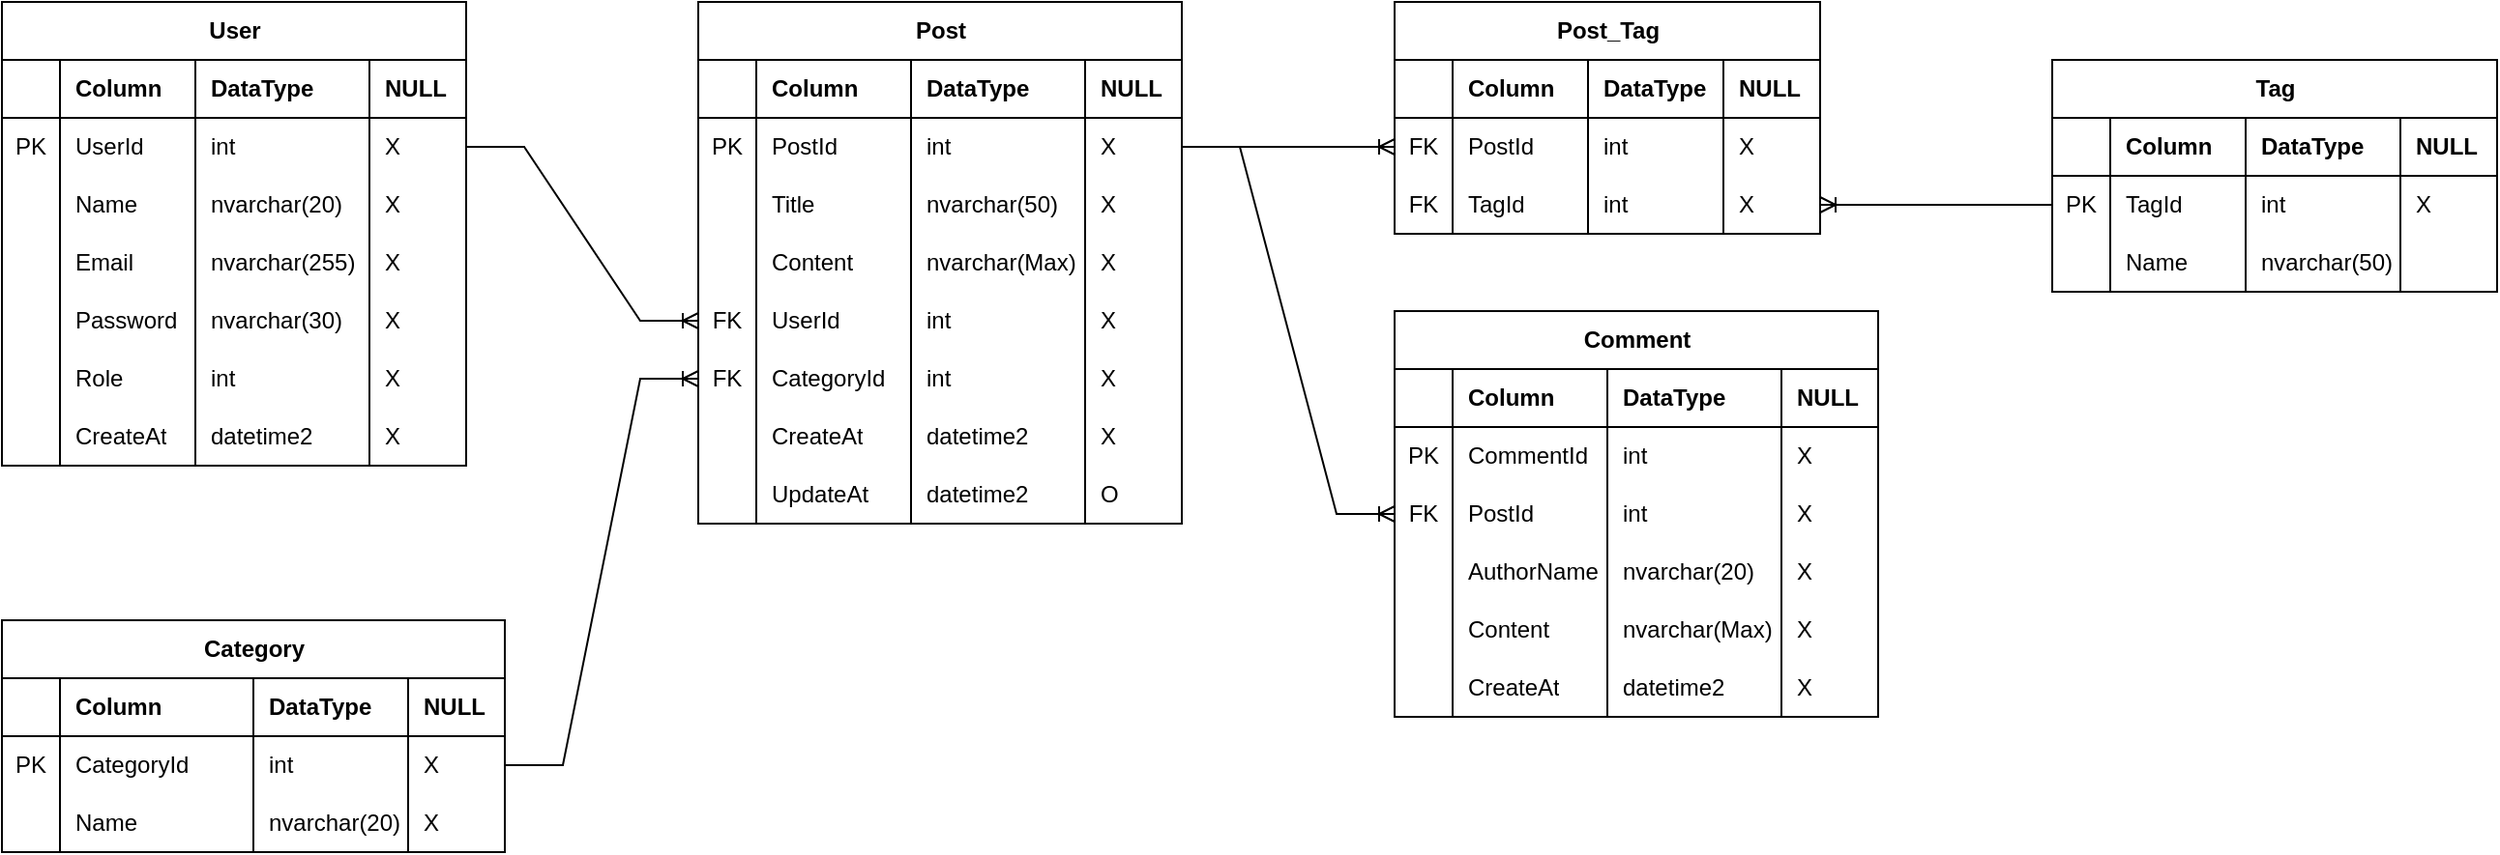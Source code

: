 <mxfile version="24.7.8">
  <diagram name="第1頁" id="MO2oj0yIAlmJU8bniwWF">
    <mxGraphModel dx="1162" dy="509" grid="1" gridSize="10" guides="1" tooltips="1" connect="1" arrows="1" fold="1" page="0" pageScale="1" pageWidth="827" pageHeight="1169" math="0" shadow="0">
      <root>
        <mxCell id="0" />
        <mxCell id="1" parent="0" />
        <mxCell id="uGjVg9lm84mqJtO-NZm3-99" value="User" style="shape=table;startSize=30;container=1;collapsible=1;childLayout=tableLayout;fixedRows=1;rowLines=0;fontStyle=1;align=center;resizeLast=1;html=1;swimlaneFillColor=default;" vertex="1" parent="1">
          <mxGeometry x="600" y="480" width="240" height="240" as="geometry" />
        </mxCell>
        <mxCell id="uGjVg9lm84mqJtO-NZm3-100" value="" style="shape=tableRow;horizontal=0;startSize=0;swimlaneHead=0;swimlaneBody=0;fillColor=none;collapsible=0;dropTarget=0;points=[[0,0.5],[1,0.5]];portConstraint=eastwest;top=0;left=0;right=0;bottom=1;swimlaneFillColor=default;" vertex="1" parent="uGjVg9lm84mqJtO-NZm3-99">
          <mxGeometry y="30" width="240" height="30" as="geometry" />
        </mxCell>
        <mxCell id="uGjVg9lm84mqJtO-NZm3-101" value="" style="shape=partialRectangle;connectable=0;fillColor=none;top=0;left=0;bottom=0;right=0;fontStyle=1;overflow=hidden;whiteSpace=wrap;html=1;swimlaneFillColor=default;align=center;" vertex="1" parent="uGjVg9lm84mqJtO-NZm3-100">
          <mxGeometry width="30" height="30" as="geometry">
            <mxRectangle width="30" height="30" as="alternateBounds" />
          </mxGeometry>
        </mxCell>
        <mxCell id="uGjVg9lm84mqJtO-NZm3-103" value="Column" style="shape=partialRectangle;connectable=0;fillColor=none;top=0;left=0;bottom=0;right=0;align=left;spacingLeft=6;fontStyle=1;overflow=hidden;whiteSpace=wrap;html=1;swimlaneFillColor=default;" vertex="1" parent="uGjVg9lm84mqJtO-NZm3-100">
          <mxGeometry x="30" width="70" height="30" as="geometry">
            <mxRectangle width="70" height="30" as="alternateBounds" />
          </mxGeometry>
        </mxCell>
        <mxCell id="uGjVg9lm84mqJtO-NZm3-104" value="DataType" style="shape=partialRectangle;connectable=0;fillColor=none;top=0;left=0;bottom=0;right=0;align=left;spacingLeft=6;fontStyle=1;overflow=hidden;whiteSpace=wrap;html=1;swimlaneFillColor=default;" vertex="1" parent="uGjVg9lm84mqJtO-NZm3-100">
          <mxGeometry x="100" width="90" height="30" as="geometry">
            <mxRectangle width="90" height="30" as="alternateBounds" />
          </mxGeometry>
        </mxCell>
        <mxCell id="uGjVg9lm84mqJtO-NZm3-105" value="NULL" style="shape=partialRectangle;connectable=0;fillColor=none;top=0;left=0;bottom=0;right=0;align=left;spacingLeft=6;fontStyle=1;overflow=hidden;whiteSpace=wrap;html=1;swimlaneFillColor=default;" vertex="1" parent="uGjVg9lm84mqJtO-NZm3-100">
          <mxGeometry x="190" width="50" height="30" as="geometry">
            <mxRectangle width="50" height="30" as="alternateBounds" />
          </mxGeometry>
        </mxCell>
        <mxCell id="uGjVg9lm84mqJtO-NZm3-106" value="" style="shape=tableRow;horizontal=0;startSize=0;swimlaneHead=0;swimlaneBody=0;fillColor=none;collapsible=0;dropTarget=0;points=[[0,0.5],[1,0.5]];portConstraint=eastwest;top=0;left=0;right=0;bottom=0;swimlaneFillColor=default;align=left;" vertex="1" parent="uGjVg9lm84mqJtO-NZm3-99">
          <mxGeometry y="60" width="240" height="30" as="geometry" />
        </mxCell>
        <mxCell id="uGjVg9lm84mqJtO-NZm3-107" value="PK" style="shape=partialRectangle;connectable=0;fillColor=none;top=0;left=0;bottom=0;right=0;editable=1;overflow=hidden;whiteSpace=wrap;html=1;swimlaneFillColor=default;align=center;" vertex="1" parent="uGjVg9lm84mqJtO-NZm3-106">
          <mxGeometry width="30" height="30" as="geometry">
            <mxRectangle width="30" height="30" as="alternateBounds" />
          </mxGeometry>
        </mxCell>
        <mxCell id="uGjVg9lm84mqJtO-NZm3-109" value="UserId" style="shape=partialRectangle;connectable=0;fillColor=none;top=0;left=0;bottom=0;right=0;align=left;spacingLeft=6;overflow=hidden;whiteSpace=wrap;html=1;swimlaneFillColor=default;" vertex="1" parent="uGjVg9lm84mqJtO-NZm3-106">
          <mxGeometry x="30" width="70" height="30" as="geometry">
            <mxRectangle width="70" height="30" as="alternateBounds" />
          </mxGeometry>
        </mxCell>
        <mxCell id="uGjVg9lm84mqJtO-NZm3-110" value="int" style="shape=partialRectangle;connectable=0;fillColor=none;top=0;left=0;bottom=0;right=0;align=left;spacingLeft=6;overflow=hidden;whiteSpace=wrap;html=1;swimlaneFillColor=default;" vertex="1" parent="uGjVg9lm84mqJtO-NZm3-106">
          <mxGeometry x="100" width="90" height="30" as="geometry">
            <mxRectangle width="90" height="30" as="alternateBounds" />
          </mxGeometry>
        </mxCell>
        <mxCell id="uGjVg9lm84mqJtO-NZm3-111" value="X" style="shape=partialRectangle;connectable=0;fillColor=none;top=0;left=0;bottom=0;right=0;align=left;spacingLeft=6;overflow=hidden;whiteSpace=wrap;html=1;swimlaneFillColor=default;" vertex="1" parent="uGjVg9lm84mqJtO-NZm3-106">
          <mxGeometry x="190" width="50" height="30" as="geometry">
            <mxRectangle width="50" height="30" as="alternateBounds" />
          </mxGeometry>
        </mxCell>
        <mxCell id="uGjVg9lm84mqJtO-NZm3-112" value="" style="shape=tableRow;horizontal=0;startSize=0;swimlaneHead=0;swimlaneBody=0;fillColor=none;collapsible=0;dropTarget=0;points=[[0,0.5],[1,0.5]];portConstraint=eastwest;top=0;left=0;right=0;bottom=0;swimlaneFillColor=default;align=left;" vertex="1" parent="uGjVg9lm84mqJtO-NZm3-99">
          <mxGeometry y="90" width="240" height="30" as="geometry" />
        </mxCell>
        <mxCell id="uGjVg9lm84mqJtO-NZm3-113" value="" style="shape=partialRectangle;connectable=0;fillColor=none;top=0;left=0;bottom=0;right=0;editable=1;overflow=hidden;whiteSpace=wrap;html=1;swimlaneFillColor=default;align=center;" vertex="1" parent="uGjVg9lm84mqJtO-NZm3-112">
          <mxGeometry width="30" height="30" as="geometry">
            <mxRectangle width="30" height="30" as="alternateBounds" />
          </mxGeometry>
        </mxCell>
        <mxCell id="uGjVg9lm84mqJtO-NZm3-115" value="Name" style="shape=partialRectangle;connectable=0;fillColor=none;top=0;left=0;bottom=0;right=0;align=left;spacingLeft=6;overflow=hidden;whiteSpace=wrap;html=1;swimlaneFillColor=default;" vertex="1" parent="uGjVg9lm84mqJtO-NZm3-112">
          <mxGeometry x="30" width="70" height="30" as="geometry">
            <mxRectangle width="70" height="30" as="alternateBounds" />
          </mxGeometry>
        </mxCell>
        <mxCell id="uGjVg9lm84mqJtO-NZm3-116" value="nvarchar(20)" style="shape=partialRectangle;connectable=0;fillColor=none;top=0;left=0;bottom=0;right=0;align=left;spacingLeft=6;overflow=hidden;whiteSpace=wrap;html=1;swimlaneFillColor=default;" vertex="1" parent="uGjVg9lm84mqJtO-NZm3-112">
          <mxGeometry x="100" width="90" height="30" as="geometry">
            <mxRectangle width="90" height="30" as="alternateBounds" />
          </mxGeometry>
        </mxCell>
        <mxCell id="uGjVg9lm84mqJtO-NZm3-117" value="X" style="shape=partialRectangle;connectable=0;fillColor=none;top=0;left=0;bottom=0;right=0;align=left;spacingLeft=6;overflow=hidden;whiteSpace=wrap;html=1;swimlaneFillColor=default;" vertex="1" parent="uGjVg9lm84mqJtO-NZm3-112">
          <mxGeometry x="190" width="50" height="30" as="geometry">
            <mxRectangle width="50" height="30" as="alternateBounds" />
          </mxGeometry>
        </mxCell>
        <mxCell id="uGjVg9lm84mqJtO-NZm3-118" value="" style="shape=tableRow;horizontal=0;startSize=0;swimlaneHead=0;swimlaneBody=0;fillColor=none;collapsible=0;dropTarget=0;points=[[0,0.5],[1,0.5]];portConstraint=eastwest;top=0;left=0;right=0;bottom=0;swimlaneFillColor=default;align=left;" vertex="1" parent="uGjVg9lm84mqJtO-NZm3-99">
          <mxGeometry y="120" width="240" height="30" as="geometry" />
        </mxCell>
        <mxCell id="uGjVg9lm84mqJtO-NZm3-119" value="" style="shape=partialRectangle;connectable=0;fillColor=none;top=0;left=0;bottom=0;right=0;editable=1;overflow=hidden;whiteSpace=wrap;html=1;swimlaneFillColor=default;align=center;" vertex="1" parent="uGjVg9lm84mqJtO-NZm3-118">
          <mxGeometry width="30" height="30" as="geometry">
            <mxRectangle width="30" height="30" as="alternateBounds" />
          </mxGeometry>
        </mxCell>
        <mxCell id="uGjVg9lm84mqJtO-NZm3-121" value="Email" style="shape=partialRectangle;connectable=0;fillColor=none;top=0;left=0;bottom=0;right=0;align=left;spacingLeft=6;overflow=hidden;whiteSpace=wrap;html=1;swimlaneFillColor=default;" vertex="1" parent="uGjVg9lm84mqJtO-NZm3-118">
          <mxGeometry x="30" width="70" height="30" as="geometry">
            <mxRectangle width="70" height="30" as="alternateBounds" />
          </mxGeometry>
        </mxCell>
        <mxCell id="uGjVg9lm84mqJtO-NZm3-122" value="nvarchar(255)" style="shape=partialRectangle;connectable=0;fillColor=none;top=0;left=0;bottom=0;right=0;align=left;spacingLeft=6;overflow=hidden;whiteSpace=wrap;html=1;swimlaneFillColor=default;" vertex="1" parent="uGjVg9lm84mqJtO-NZm3-118">
          <mxGeometry x="100" width="90" height="30" as="geometry">
            <mxRectangle width="90" height="30" as="alternateBounds" />
          </mxGeometry>
        </mxCell>
        <mxCell id="uGjVg9lm84mqJtO-NZm3-123" value="X" style="shape=partialRectangle;connectable=0;fillColor=none;top=0;left=0;bottom=0;right=0;align=left;spacingLeft=6;overflow=hidden;whiteSpace=wrap;html=1;swimlaneFillColor=default;" vertex="1" parent="uGjVg9lm84mqJtO-NZm3-118">
          <mxGeometry x="190" width="50" height="30" as="geometry">
            <mxRectangle width="50" height="30" as="alternateBounds" />
          </mxGeometry>
        </mxCell>
        <mxCell id="uGjVg9lm84mqJtO-NZm3-134" style="shape=tableRow;horizontal=0;startSize=0;swimlaneHead=0;swimlaneBody=0;fillColor=none;collapsible=0;dropTarget=0;points=[[0,0.5],[1,0.5]];portConstraint=eastwest;top=0;left=0;right=0;bottom=0;swimlaneFillColor=default;align=left;" vertex="1" parent="uGjVg9lm84mqJtO-NZm3-99">
          <mxGeometry y="150" width="240" height="30" as="geometry" />
        </mxCell>
        <mxCell id="uGjVg9lm84mqJtO-NZm3-135" style="shape=partialRectangle;connectable=0;fillColor=none;top=0;left=0;bottom=0;right=0;editable=1;overflow=hidden;whiteSpace=wrap;html=1;swimlaneFillColor=default;align=center;" vertex="1" parent="uGjVg9lm84mqJtO-NZm3-134">
          <mxGeometry width="30" height="30" as="geometry">
            <mxRectangle width="30" height="30" as="alternateBounds" />
          </mxGeometry>
        </mxCell>
        <mxCell id="uGjVg9lm84mqJtO-NZm3-136" value="Password" style="shape=partialRectangle;connectable=0;fillColor=none;top=0;left=0;bottom=0;right=0;align=left;spacingLeft=6;overflow=hidden;whiteSpace=wrap;html=1;swimlaneFillColor=default;" vertex="1" parent="uGjVg9lm84mqJtO-NZm3-134">
          <mxGeometry x="30" width="70" height="30" as="geometry">
            <mxRectangle width="70" height="30" as="alternateBounds" />
          </mxGeometry>
        </mxCell>
        <mxCell id="uGjVg9lm84mqJtO-NZm3-137" value="nvarchar(30)" style="shape=partialRectangle;connectable=0;fillColor=none;top=0;left=0;bottom=0;right=0;align=left;spacingLeft=6;overflow=hidden;whiteSpace=wrap;html=1;swimlaneFillColor=default;" vertex="1" parent="uGjVg9lm84mqJtO-NZm3-134">
          <mxGeometry x="100" width="90" height="30" as="geometry">
            <mxRectangle width="90" height="30" as="alternateBounds" />
          </mxGeometry>
        </mxCell>
        <mxCell id="uGjVg9lm84mqJtO-NZm3-138" value="X" style="shape=partialRectangle;connectable=0;fillColor=none;top=0;left=0;bottom=0;right=0;align=left;spacingLeft=6;overflow=hidden;whiteSpace=wrap;html=1;swimlaneFillColor=default;" vertex="1" parent="uGjVg9lm84mqJtO-NZm3-134">
          <mxGeometry x="190" width="50" height="30" as="geometry">
            <mxRectangle width="50" height="30" as="alternateBounds" />
          </mxGeometry>
        </mxCell>
        <mxCell id="uGjVg9lm84mqJtO-NZm3-129" style="shape=tableRow;horizontal=0;startSize=0;swimlaneHead=0;swimlaneBody=0;fillColor=none;collapsible=0;dropTarget=0;points=[[0,0.5],[1,0.5]];portConstraint=eastwest;top=0;left=0;right=0;bottom=0;swimlaneFillColor=default;align=left;" vertex="1" parent="uGjVg9lm84mqJtO-NZm3-99">
          <mxGeometry y="180" width="240" height="30" as="geometry" />
        </mxCell>
        <mxCell id="uGjVg9lm84mqJtO-NZm3-130" style="shape=partialRectangle;connectable=0;fillColor=none;top=0;left=0;bottom=0;right=0;editable=1;overflow=hidden;whiteSpace=wrap;html=1;swimlaneFillColor=default;align=center;" vertex="1" parent="uGjVg9lm84mqJtO-NZm3-129">
          <mxGeometry width="30" height="30" as="geometry">
            <mxRectangle width="30" height="30" as="alternateBounds" />
          </mxGeometry>
        </mxCell>
        <mxCell id="uGjVg9lm84mqJtO-NZm3-131" value="Role" style="shape=partialRectangle;connectable=0;fillColor=none;top=0;left=0;bottom=0;right=0;align=left;spacingLeft=6;overflow=hidden;whiteSpace=wrap;html=1;swimlaneFillColor=default;" vertex="1" parent="uGjVg9lm84mqJtO-NZm3-129">
          <mxGeometry x="30" width="70" height="30" as="geometry">
            <mxRectangle width="70" height="30" as="alternateBounds" />
          </mxGeometry>
        </mxCell>
        <mxCell id="uGjVg9lm84mqJtO-NZm3-132" value="int" style="shape=partialRectangle;connectable=0;fillColor=none;top=0;left=0;bottom=0;right=0;align=left;spacingLeft=6;overflow=hidden;whiteSpace=wrap;html=1;swimlaneFillColor=default;" vertex="1" parent="uGjVg9lm84mqJtO-NZm3-129">
          <mxGeometry x="100" width="90" height="30" as="geometry">
            <mxRectangle width="90" height="30" as="alternateBounds" />
          </mxGeometry>
        </mxCell>
        <mxCell id="uGjVg9lm84mqJtO-NZm3-133" value="X" style="shape=partialRectangle;connectable=0;fillColor=none;top=0;left=0;bottom=0;right=0;align=left;spacingLeft=6;overflow=hidden;whiteSpace=wrap;html=1;swimlaneFillColor=default;" vertex="1" parent="uGjVg9lm84mqJtO-NZm3-129">
          <mxGeometry x="190" width="50" height="30" as="geometry">
            <mxRectangle width="50" height="30" as="alternateBounds" />
          </mxGeometry>
        </mxCell>
        <mxCell id="uGjVg9lm84mqJtO-NZm3-124" style="shape=tableRow;horizontal=0;startSize=0;swimlaneHead=0;swimlaneBody=0;fillColor=none;collapsible=0;dropTarget=0;points=[[0,0.5],[1,0.5]];portConstraint=eastwest;top=0;left=0;right=0;bottom=0;swimlaneFillColor=default;align=left;" vertex="1" parent="uGjVg9lm84mqJtO-NZm3-99">
          <mxGeometry y="210" width="240" height="30" as="geometry" />
        </mxCell>
        <mxCell id="uGjVg9lm84mqJtO-NZm3-125" style="shape=partialRectangle;connectable=0;fillColor=none;top=0;left=0;bottom=0;right=0;editable=1;overflow=hidden;whiteSpace=wrap;html=1;swimlaneFillColor=default;align=center;" vertex="1" parent="uGjVg9lm84mqJtO-NZm3-124">
          <mxGeometry width="30" height="30" as="geometry">
            <mxRectangle width="30" height="30" as="alternateBounds" />
          </mxGeometry>
        </mxCell>
        <mxCell id="uGjVg9lm84mqJtO-NZm3-126" value="CreateAt" style="shape=partialRectangle;connectable=0;fillColor=none;top=0;left=0;bottom=0;right=0;align=left;spacingLeft=6;overflow=hidden;whiteSpace=wrap;html=1;swimlaneFillColor=default;" vertex="1" parent="uGjVg9lm84mqJtO-NZm3-124">
          <mxGeometry x="30" width="70" height="30" as="geometry">
            <mxRectangle width="70" height="30" as="alternateBounds" />
          </mxGeometry>
        </mxCell>
        <mxCell id="uGjVg9lm84mqJtO-NZm3-127" value="datetime2" style="shape=partialRectangle;connectable=0;fillColor=none;top=0;left=0;bottom=0;right=0;align=left;spacingLeft=6;overflow=hidden;whiteSpace=wrap;html=1;swimlaneFillColor=default;" vertex="1" parent="uGjVg9lm84mqJtO-NZm3-124">
          <mxGeometry x="100" width="90" height="30" as="geometry">
            <mxRectangle width="90" height="30" as="alternateBounds" />
          </mxGeometry>
        </mxCell>
        <mxCell id="uGjVg9lm84mqJtO-NZm3-128" value="X" style="shape=partialRectangle;connectable=0;fillColor=none;top=0;left=0;bottom=0;right=0;align=left;spacingLeft=6;overflow=hidden;whiteSpace=wrap;html=1;swimlaneFillColor=default;" vertex="1" parent="uGjVg9lm84mqJtO-NZm3-124">
          <mxGeometry x="190" width="50" height="30" as="geometry">
            <mxRectangle width="50" height="30" as="alternateBounds" />
          </mxGeometry>
        </mxCell>
        <mxCell id="uGjVg9lm84mqJtO-NZm3-139" value="Post" style="shape=table;startSize=30;container=1;collapsible=1;childLayout=tableLayout;fixedRows=1;rowLines=0;fontStyle=1;align=center;resizeLast=1;html=1;swimlaneFillColor=default;" vertex="1" parent="1">
          <mxGeometry x="960" y="480" width="250" height="270" as="geometry" />
        </mxCell>
        <mxCell id="uGjVg9lm84mqJtO-NZm3-140" value="" style="shape=tableRow;horizontal=0;startSize=0;swimlaneHead=0;swimlaneBody=0;fillColor=none;collapsible=0;dropTarget=0;points=[[0,0.5],[1,0.5]];portConstraint=eastwest;top=0;left=0;right=0;bottom=1;swimlaneFillColor=default;" vertex="1" parent="uGjVg9lm84mqJtO-NZm3-139">
          <mxGeometry y="30" width="250" height="30" as="geometry" />
        </mxCell>
        <mxCell id="uGjVg9lm84mqJtO-NZm3-141" value="" style="shape=partialRectangle;connectable=0;fillColor=none;top=0;left=0;bottom=0;right=0;fontStyle=1;overflow=hidden;whiteSpace=wrap;html=1;swimlaneFillColor=default;align=center;" vertex="1" parent="uGjVg9lm84mqJtO-NZm3-140">
          <mxGeometry width="30" height="30" as="geometry">
            <mxRectangle width="30" height="30" as="alternateBounds" />
          </mxGeometry>
        </mxCell>
        <mxCell id="uGjVg9lm84mqJtO-NZm3-142" value="Column" style="shape=partialRectangle;connectable=0;fillColor=none;top=0;left=0;bottom=0;right=0;align=left;spacingLeft=6;fontStyle=1;overflow=hidden;whiteSpace=wrap;html=1;swimlaneFillColor=default;" vertex="1" parent="uGjVg9lm84mqJtO-NZm3-140">
          <mxGeometry x="30" width="80" height="30" as="geometry">
            <mxRectangle width="80" height="30" as="alternateBounds" />
          </mxGeometry>
        </mxCell>
        <mxCell id="uGjVg9lm84mqJtO-NZm3-143" value="DataType" style="shape=partialRectangle;connectable=0;fillColor=none;top=0;left=0;bottom=0;right=0;align=left;spacingLeft=6;fontStyle=1;overflow=hidden;whiteSpace=wrap;html=1;swimlaneFillColor=default;" vertex="1" parent="uGjVg9lm84mqJtO-NZm3-140">
          <mxGeometry x="110" width="90" height="30" as="geometry">
            <mxRectangle width="90" height="30" as="alternateBounds" />
          </mxGeometry>
        </mxCell>
        <mxCell id="uGjVg9lm84mqJtO-NZm3-144" value="NULL" style="shape=partialRectangle;connectable=0;fillColor=none;top=0;left=0;bottom=0;right=0;align=left;spacingLeft=6;fontStyle=1;overflow=hidden;whiteSpace=wrap;html=1;swimlaneFillColor=default;" vertex="1" parent="uGjVg9lm84mqJtO-NZm3-140">
          <mxGeometry x="200" width="50" height="30" as="geometry">
            <mxRectangle width="50" height="30" as="alternateBounds" />
          </mxGeometry>
        </mxCell>
        <mxCell id="uGjVg9lm84mqJtO-NZm3-145" value="" style="shape=tableRow;horizontal=0;startSize=0;swimlaneHead=0;swimlaneBody=0;fillColor=none;collapsible=0;dropTarget=0;points=[[0,0.5],[1,0.5]];portConstraint=eastwest;top=0;left=0;right=0;bottom=0;swimlaneFillColor=default;align=left;" vertex="1" parent="uGjVg9lm84mqJtO-NZm3-139">
          <mxGeometry y="60" width="250" height="30" as="geometry" />
        </mxCell>
        <mxCell id="uGjVg9lm84mqJtO-NZm3-146" value="PK" style="shape=partialRectangle;connectable=0;fillColor=none;top=0;left=0;bottom=0;right=0;editable=1;overflow=hidden;whiteSpace=wrap;html=1;swimlaneFillColor=default;align=center;" vertex="1" parent="uGjVg9lm84mqJtO-NZm3-145">
          <mxGeometry width="30" height="30" as="geometry">
            <mxRectangle width="30" height="30" as="alternateBounds" />
          </mxGeometry>
        </mxCell>
        <mxCell id="uGjVg9lm84mqJtO-NZm3-147" value="PostId" style="shape=partialRectangle;connectable=0;fillColor=none;top=0;left=0;bottom=0;right=0;align=left;spacingLeft=6;overflow=hidden;whiteSpace=wrap;html=1;swimlaneFillColor=default;" vertex="1" parent="uGjVg9lm84mqJtO-NZm3-145">
          <mxGeometry x="30" width="80" height="30" as="geometry">
            <mxRectangle width="80" height="30" as="alternateBounds" />
          </mxGeometry>
        </mxCell>
        <mxCell id="uGjVg9lm84mqJtO-NZm3-148" value="int" style="shape=partialRectangle;connectable=0;fillColor=none;top=0;left=0;bottom=0;right=0;align=left;spacingLeft=6;overflow=hidden;whiteSpace=wrap;html=1;swimlaneFillColor=default;" vertex="1" parent="uGjVg9lm84mqJtO-NZm3-145">
          <mxGeometry x="110" width="90" height="30" as="geometry">
            <mxRectangle width="90" height="30" as="alternateBounds" />
          </mxGeometry>
        </mxCell>
        <mxCell id="uGjVg9lm84mqJtO-NZm3-149" value="X" style="shape=partialRectangle;connectable=0;fillColor=none;top=0;left=0;bottom=0;right=0;align=left;spacingLeft=6;overflow=hidden;whiteSpace=wrap;html=1;swimlaneFillColor=default;" vertex="1" parent="uGjVg9lm84mqJtO-NZm3-145">
          <mxGeometry x="200" width="50" height="30" as="geometry">
            <mxRectangle width="50" height="30" as="alternateBounds" />
          </mxGeometry>
        </mxCell>
        <mxCell id="uGjVg9lm84mqJtO-NZm3-150" value="" style="shape=tableRow;horizontal=0;startSize=0;swimlaneHead=0;swimlaneBody=0;fillColor=none;collapsible=0;dropTarget=0;points=[[0,0.5],[1,0.5]];portConstraint=eastwest;top=0;left=0;right=0;bottom=0;swimlaneFillColor=default;align=left;" vertex="1" parent="uGjVg9lm84mqJtO-NZm3-139">
          <mxGeometry y="90" width="250" height="30" as="geometry" />
        </mxCell>
        <mxCell id="uGjVg9lm84mqJtO-NZm3-151" value="" style="shape=partialRectangle;connectable=0;fillColor=none;top=0;left=0;bottom=0;right=0;editable=1;overflow=hidden;whiteSpace=wrap;html=1;swimlaneFillColor=default;align=center;" vertex="1" parent="uGjVg9lm84mqJtO-NZm3-150">
          <mxGeometry width="30" height="30" as="geometry">
            <mxRectangle width="30" height="30" as="alternateBounds" />
          </mxGeometry>
        </mxCell>
        <mxCell id="uGjVg9lm84mqJtO-NZm3-152" value="Title" style="shape=partialRectangle;connectable=0;fillColor=none;top=0;left=0;bottom=0;right=0;align=left;spacingLeft=6;overflow=hidden;whiteSpace=wrap;html=1;swimlaneFillColor=default;" vertex="1" parent="uGjVg9lm84mqJtO-NZm3-150">
          <mxGeometry x="30" width="80" height="30" as="geometry">
            <mxRectangle width="80" height="30" as="alternateBounds" />
          </mxGeometry>
        </mxCell>
        <mxCell id="uGjVg9lm84mqJtO-NZm3-153" value="nvarchar(50)" style="shape=partialRectangle;connectable=0;fillColor=none;top=0;left=0;bottom=0;right=0;align=left;spacingLeft=6;overflow=hidden;whiteSpace=wrap;html=1;swimlaneFillColor=default;" vertex="1" parent="uGjVg9lm84mqJtO-NZm3-150">
          <mxGeometry x="110" width="90" height="30" as="geometry">
            <mxRectangle width="90" height="30" as="alternateBounds" />
          </mxGeometry>
        </mxCell>
        <mxCell id="uGjVg9lm84mqJtO-NZm3-154" value="X" style="shape=partialRectangle;connectable=0;fillColor=none;top=0;left=0;bottom=0;right=0;align=left;spacingLeft=6;overflow=hidden;whiteSpace=wrap;html=1;swimlaneFillColor=default;" vertex="1" parent="uGjVg9lm84mqJtO-NZm3-150">
          <mxGeometry x="200" width="50" height="30" as="geometry">
            <mxRectangle width="50" height="30" as="alternateBounds" />
          </mxGeometry>
        </mxCell>
        <mxCell id="uGjVg9lm84mqJtO-NZm3-155" value="" style="shape=tableRow;horizontal=0;startSize=0;swimlaneHead=0;swimlaneBody=0;fillColor=none;collapsible=0;dropTarget=0;points=[[0,0.5],[1,0.5]];portConstraint=eastwest;top=0;left=0;right=0;bottom=0;swimlaneFillColor=default;align=left;" vertex="1" parent="uGjVg9lm84mqJtO-NZm3-139">
          <mxGeometry y="120" width="250" height="30" as="geometry" />
        </mxCell>
        <mxCell id="uGjVg9lm84mqJtO-NZm3-156" value="" style="shape=partialRectangle;connectable=0;fillColor=none;top=0;left=0;bottom=0;right=0;editable=1;overflow=hidden;whiteSpace=wrap;html=1;swimlaneFillColor=default;align=center;" vertex="1" parent="uGjVg9lm84mqJtO-NZm3-155">
          <mxGeometry width="30" height="30" as="geometry">
            <mxRectangle width="30" height="30" as="alternateBounds" />
          </mxGeometry>
        </mxCell>
        <mxCell id="uGjVg9lm84mqJtO-NZm3-157" value="Content" style="shape=partialRectangle;connectable=0;fillColor=none;top=0;left=0;bottom=0;right=0;align=left;spacingLeft=6;overflow=hidden;whiteSpace=wrap;html=1;swimlaneFillColor=default;" vertex="1" parent="uGjVg9lm84mqJtO-NZm3-155">
          <mxGeometry x="30" width="80" height="30" as="geometry">
            <mxRectangle width="80" height="30" as="alternateBounds" />
          </mxGeometry>
        </mxCell>
        <mxCell id="uGjVg9lm84mqJtO-NZm3-158" value="nvarchar(Max)" style="shape=partialRectangle;connectable=0;fillColor=none;top=0;left=0;bottom=0;right=0;align=left;spacingLeft=6;overflow=hidden;whiteSpace=wrap;html=1;swimlaneFillColor=default;" vertex="1" parent="uGjVg9lm84mqJtO-NZm3-155">
          <mxGeometry x="110" width="90" height="30" as="geometry">
            <mxRectangle width="90" height="30" as="alternateBounds" />
          </mxGeometry>
        </mxCell>
        <mxCell id="uGjVg9lm84mqJtO-NZm3-159" value="X" style="shape=partialRectangle;connectable=0;fillColor=none;top=0;left=0;bottom=0;right=0;align=left;spacingLeft=6;overflow=hidden;whiteSpace=wrap;html=1;swimlaneFillColor=default;" vertex="1" parent="uGjVg9lm84mqJtO-NZm3-155">
          <mxGeometry x="200" width="50" height="30" as="geometry">
            <mxRectangle width="50" height="30" as="alternateBounds" />
          </mxGeometry>
        </mxCell>
        <mxCell id="uGjVg9lm84mqJtO-NZm3-175" style="shape=tableRow;horizontal=0;startSize=0;swimlaneHead=0;swimlaneBody=0;fillColor=none;collapsible=0;dropTarget=0;points=[[0,0.5],[1,0.5]];portConstraint=eastwest;top=0;left=0;right=0;bottom=0;swimlaneFillColor=default;align=left;" vertex="1" parent="uGjVg9lm84mqJtO-NZm3-139">
          <mxGeometry y="150" width="250" height="30" as="geometry" />
        </mxCell>
        <mxCell id="uGjVg9lm84mqJtO-NZm3-176" value="FK" style="shape=partialRectangle;connectable=0;fillColor=none;top=0;left=0;bottom=0;right=0;editable=1;overflow=hidden;whiteSpace=wrap;html=1;swimlaneFillColor=default;align=center;" vertex="1" parent="uGjVg9lm84mqJtO-NZm3-175">
          <mxGeometry width="30" height="30" as="geometry">
            <mxRectangle width="30" height="30" as="alternateBounds" />
          </mxGeometry>
        </mxCell>
        <mxCell id="uGjVg9lm84mqJtO-NZm3-177" value="UserId" style="shape=partialRectangle;connectable=0;fillColor=none;top=0;left=0;bottom=0;right=0;align=left;spacingLeft=6;overflow=hidden;whiteSpace=wrap;html=1;swimlaneFillColor=default;" vertex="1" parent="uGjVg9lm84mqJtO-NZm3-175">
          <mxGeometry x="30" width="80" height="30" as="geometry">
            <mxRectangle width="80" height="30" as="alternateBounds" />
          </mxGeometry>
        </mxCell>
        <mxCell id="uGjVg9lm84mqJtO-NZm3-178" value="int" style="shape=partialRectangle;connectable=0;fillColor=none;top=0;left=0;bottom=0;right=0;align=left;spacingLeft=6;overflow=hidden;whiteSpace=wrap;html=1;swimlaneFillColor=default;" vertex="1" parent="uGjVg9lm84mqJtO-NZm3-175">
          <mxGeometry x="110" width="90" height="30" as="geometry">
            <mxRectangle width="90" height="30" as="alternateBounds" />
          </mxGeometry>
        </mxCell>
        <mxCell id="uGjVg9lm84mqJtO-NZm3-179" value="X" style="shape=partialRectangle;connectable=0;fillColor=none;top=0;left=0;bottom=0;right=0;align=left;spacingLeft=6;overflow=hidden;whiteSpace=wrap;html=1;swimlaneFillColor=default;" vertex="1" parent="uGjVg9lm84mqJtO-NZm3-175">
          <mxGeometry x="200" width="50" height="30" as="geometry">
            <mxRectangle width="50" height="30" as="alternateBounds" />
          </mxGeometry>
        </mxCell>
        <mxCell id="uGjVg9lm84mqJtO-NZm3-170" style="shape=tableRow;horizontal=0;startSize=0;swimlaneHead=0;swimlaneBody=0;fillColor=none;collapsible=0;dropTarget=0;points=[[0,0.5],[1,0.5]];portConstraint=eastwest;top=0;left=0;right=0;bottom=0;swimlaneFillColor=default;align=left;" vertex="1" parent="uGjVg9lm84mqJtO-NZm3-139">
          <mxGeometry y="180" width="250" height="30" as="geometry" />
        </mxCell>
        <mxCell id="uGjVg9lm84mqJtO-NZm3-171" value="FK" style="shape=partialRectangle;connectable=0;fillColor=none;top=0;left=0;bottom=0;right=0;editable=1;overflow=hidden;whiteSpace=wrap;html=1;swimlaneFillColor=default;align=center;" vertex="1" parent="uGjVg9lm84mqJtO-NZm3-170">
          <mxGeometry width="30" height="30" as="geometry">
            <mxRectangle width="30" height="30" as="alternateBounds" />
          </mxGeometry>
        </mxCell>
        <mxCell id="uGjVg9lm84mqJtO-NZm3-172" value="CategoryId" style="shape=partialRectangle;connectable=0;fillColor=none;top=0;left=0;bottom=0;right=0;align=left;spacingLeft=6;overflow=hidden;whiteSpace=wrap;html=1;swimlaneFillColor=default;" vertex="1" parent="uGjVg9lm84mqJtO-NZm3-170">
          <mxGeometry x="30" width="80" height="30" as="geometry">
            <mxRectangle width="80" height="30" as="alternateBounds" />
          </mxGeometry>
        </mxCell>
        <mxCell id="uGjVg9lm84mqJtO-NZm3-173" value="int" style="shape=partialRectangle;connectable=0;fillColor=none;top=0;left=0;bottom=0;right=0;align=left;spacingLeft=6;overflow=hidden;whiteSpace=wrap;html=1;swimlaneFillColor=default;" vertex="1" parent="uGjVg9lm84mqJtO-NZm3-170">
          <mxGeometry x="110" width="90" height="30" as="geometry">
            <mxRectangle width="90" height="30" as="alternateBounds" />
          </mxGeometry>
        </mxCell>
        <mxCell id="uGjVg9lm84mqJtO-NZm3-174" value="X" style="shape=partialRectangle;connectable=0;fillColor=none;top=0;left=0;bottom=0;right=0;align=left;spacingLeft=6;overflow=hidden;whiteSpace=wrap;html=1;swimlaneFillColor=default;" vertex="1" parent="uGjVg9lm84mqJtO-NZm3-170">
          <mxGeometry x="200" width="50" height="30" as="geometry">
            <mxRectangle width="50" height="30" as="alternateBounds" />
          </mxGeometry>
        </mxCell>
        <mxCell id="uGjVg9lm84mqJtO-NZm3-165" style="shape=tableRow;horizontal=0;startSize=0;swimlaneHead=0;swimlaneBody=0;fillColor=none;collapsible=0;dropTarget=0;points=[[0,0.5],[1,0.5]];portConstraint=eastwest;top=0;left=0;right=0;bottom=0;swimlaneFillColor=default;align=left;" vertex="1" parent="uGjVg9lm84mqJtO-NZm3-139">
          <mxGeometry y="210" width="250" height="30" as="geometry" />
        </mxCell>
        <mxCell id="uGjVg9lm84mqJtO-NZm3-166" style="shape=partialRectangle;connectable=0;fillColor=none;top=0;left=0;bottom=0;right=0;editable=1;overflow=hidden;whiteSpace=wrap;html=1;swimlaneFillColor=default;align=center;" vertex="1" parent="uGjVg9lm84mqJtO-NZm3-165">
          <mxGeometry width="30" height="30" as="geometry">
            <mxRectangle width="30" height="30" as="alternateBounds" />
          </mxGeometry>
        </mxCell>
        <mxCell id="uGjVg9lm84mqJtO-NZm3-167" value="CreateAt" style="shape=partialRectangle;connectable=0;fillColor=none;top=0;left=0;bottom=0;right=0;align=left;spacingLeft=6;overflow=hidden;whiteSpace=wrap;html=1;swimlaneFillColor=default;" vertex="1" parent="uGjVg9lm84mqJtO-NZm3-165">
          <mxGeometry x="30" width="80" height="30" as="geometry">
            <mxRectangle width="80" height="30" as="alternateBounds" />
          </mxGeometry>
        </mxCell>
        <mxCell id="uGjVg9lm84mqJtO-NZm3-168" value="datetime2" style="shape=partialRectangle;connectable=0;fillColor=none;top=0;left=0;bottom=0;right=0;align=left;spacingLeft=6;overflow=hidden;whiteSpace=wrap;html=1;swimlaneFillColor=default;" vertex="1" parent="uGjVg9lm84mqJtO-NZm3-165">
          <mxGeometry x="110" width="90" height="30" as="geometry">
            <mxRectangle width="90" height="30" as="alternateBounds" />
          </mxGeometry>
        </mxCell>
        <mxCell id="uGjVg9lm84mqJtO-NZm3-169" value="X" style="shape=partialRectangle;connectable=0;fillColor=none;top=0;left=0;bottom=0;right=0;align=left;spacingLeft=6;overflow=hidden;whiteSpace=wrap;html=1;swimlaneFillColor=default;" vertex="1" parent="uGjVg9lm84mqJtO-NZm3-165">
          <mxGeometry x="200" width="50" height="30" as="geometry">
            <mxRectangle width="50" height="30" as="alternateBounds" />
          </mxGeometry>
        </mxCell>
        <mxCell id="uGjVg9lm84mqJtO-NZm3-160" style="shape=tableRow;horizontal=0;startSize=0;swimlaneHead=0;swimlaneBody=0;fillColor=none;collapsible=0;dropTarget=0;points=[[0,0.5],[1,0.5]];portConstraint=eastwest;top=0;left=0;right=0;bottom=0;swimlaneFillColor=default;align=left;" vertex="1" parent="uGjVg9lm84mqJtO-NZm3-139">
          <mxGeometry y="240" width="250" height="30" as="geometry" />
        </mxCell>
        <mxCell id="uGjVg9lm84mqJtO-NZm3-161" style="shape=partialRectangle;connectable=0;fillColor=none;top=0;left=0;bottom=0;right=0;editable=1;overflow=hidden;whiteSpace=wrap;html=1;swimlaneFillColor=default;align=center;" vertex="1" parent="uGjVg9lm84mqJtO-NZm3-160">
          <mxGeometry width="30" height="30" as="geometry">
            <mxRectangle width="30" height="30" as="alternateBounds" />
          </mxGeometry>
        </mxCell>
        <mxCell id="uGjVg9lm84mqJtO-NZm3-162" value="UpdateAt" style="shape=partialRectangle;connectable=0;fillColor=none;top=0;left=0;bottom=0;right=0;align=left;spacingLeft=6;overflow=hidden;whiteSpace=wrap;html=1;swimlaneFillColor=default;" vertex="1" parent="uGjVg9lm84mqJtO-NZm3-160">
          <mxGeometry x="30" width="80" height="30" as="geometry">
            <mxRectangle width="80" height="30" as="alternateBounds" />
          </mxGeometry>
        </mxCell>
        <mxCell id="uGjVg9lm84mqJtO-NZm3-163" value="datetime2" style="shape=partialRectangle;connectable=0;fillColor=none;top=0;left=0;bottom=0;right=0;align=left;spacingLeft=6;overflow=hidden;whiteSpace=wrap;html=1;swimlaneFillColor=default;" vertex="1" parent="uGjVg9lm84mqJtO-NZm3-160">
          <mxGeometry x="110" width="90" height="30" as="geometry">
            <mxRectangle width="90" height="30" as="alternateBounds" />
          </mxGeometry>
        </mxCell>
        <mxCell id="uGjVg9lm84mqJtO-NZm3-164" value="O" style="shape=partialRectangle;connectable=0;fillColor=none;top=0;left=0;bottom=0;right=0;align=left;spacingLeft=6;overflow=hidden;whiteSpace=wrap;html=1;swimlaneFillColor=default;" vertex="1" parent="uGjVg9lm84mqJtO-NZm3-160">
          <mxGeometry x="200" width="50" height="30" as="geometry">
            <mxRectangle width="50" height="30" as="alternateBounds" />
          </mxGeometry>
        </mxCell>
        <mxCell id="uGjVg9lm84mqJtO-NZm3-181" value="Category" style="shape=table;startSize=30;container=1;collapsible=1;childLayout=tableLayout;fixedRows=1;rowLines=0;fontStyle=1;align=center;resizeLast=1;html=1;swimlaneFillColor=default;" vertex="1" parent="1">
          <mxGeometry x="600" y="800" width="260" height="120" as="geometry" />
        </mxCell>
        <mxCell id="uGjVg9lm84mqJtO-NZm3-182" value="" style="shape=tableRow;horizontal=0;startSize=0;swimlaneHead=0;swimlaneBody=0;fillColor=none;collapsible=0;dropTarget=0;points=[[0,0.5],[1,0.5]];portConstraint=eastwest;top=0;left=0;right=0;bottom=1;swimlaneFillColor=default;" vertex="1" parent="uGjVg9lm84mqJtO-NZm3-181">
          <mxGeometry y="30" width="260" height="30" as="geometry" />
        </mxCell>
        <mxCell id="uGjVg9lm84mqJtO-NZm3-183" value="" style="shape=partialRectangle;connectable=0;fillColor=none;top=0;left=0;bottom=0;right=0;fontStyle=1;overflow=hidden;whiteSpace=wrap;html=1;swimlaneFillColor=default;align=center;" vertex="1" parent="uGjVg9lm84mqJtO-NZm3-182">
          <mxGeometry width="30" height="30" as="geometry">
            <mxRectangle width="30" height="30" as="alternateBounds" />
          </mxGeometry>
        </mxCell>
        <mxCell id="uGjVg9lm84mqJtO-NZm3-184" value="Column" style="shape=partialRectangle;connectable=0;fillColor=none;top=0;left=0;bottom=0;right=0;align=left;spacingLeft=6;fontStyle=1;overflow=hidden;whiteSpace=wrap;html=1;swimlaneFillColor=default;" vertex="1" parent="uGjVg9lm84mqJtO-NZm3-182">
          <mxGeometry x="30" width="100" height="30" as="geometry">
            <mxRectangle width="100" height="30" as="alternateBounds" />
          </mxGeometry>
        </mxCell>
        <mxCell id="uGjVg9lm84mqJtO-NZm3-185" value="DataType" style="shape=partialRectangle;connectable=0;fillColor=none;top=0;left=0;bottom=0;right=0;align=left;spacingLeft=6;fontStyle=1;overflow=hidden;whiteSpace=wrap;html=1;swimlaneFillColor=default;" vertex="1" parent="uGjVg9lm84mqJtO-NZm3-182">
          <mxGeometry x="130" width="80" height="30" as="geometry">
            <mxRectangle width="80" height="30" as="alternateBounds" />
          </mxGeometry>
        </mxCell>
        <mxCell id="uGjVg9lm84mqJtO-NZm3-186" value="NULL" style="shape=partialRectangle;connectable=0;fillColor=none;top=0;left=0;bottom=0;right=0;align=left;spacingLeft=6;fontStyle=1;overflow=hidden;whiteSpace=wrap;html=1;swimlaneFillColor=default;" vertex="1" parent="uGjVg9lm84mqJtO-NZm3-182">
          <mxGeometry x="210" width="50" height="30" as="geometry">
            <mxRectangle width="50" height="30" as="alternateBounds" />
          </mxGeometry>
        </mxCell>
        <mxCell id="uGjVg9lm84mqJtO-NZm3-187" value="" style="shape=tableRow;horizontal=0;startSize=0;swimlaneHead=0;swimlaneBody=0;fillColor=none;collapsible=0;dropTarget=0;points=[[0,0.5],[1,0.5]];portConstraint=eastwest;top=0;left=0;right=0;bottom=0;swimlaneFillColor=default;align=left;" vertex="1" parent="uGjVg9lm84mqJtO-NZm3-181">
          <mxGeometry y="60" width="260" height="30" as="geometry" />
        </mxCell>
        <mxCell id="uGjVg9lm84mqJtO-NZm3-188" value="PK" style="shape=partialRectangle;connectable=0;fillColor=none;top=0;left=0;bottom=0;right=0;editable=1;overflow=hidden;whiteSpace=wrap;html=1;swimlaneFillColor=default;align=center;" vertex="1" parent="uGjVg9lm84mqJtO-NZm3-187">
          <mxGeometry width="30" height="30" as="geometry">
            <mxRectangle width="30" height="30" as="alternateBounds" />
          </mxGeometry>
        </mxCell>
        <mxCell id="uGjVg9lm84mqJtO-NZm3-189" value="CategoryId" style="shape=partialRectangle;connectable=0;fillColor=none;top=0;left=0;bottom=0;right=0;align=left;spacingLeft=6;overflow=hidden;whiteSpace=wrap;html=1;swimlaneFillColor=default;" vertex="1" parent="uGjVg9lm84mqJtO-NZm3-187">
          <mxGeometry x="30" width="100" height="30" as="geometry">
            <mxRectangle width="100" height="30" as="alternateBounds" />
          </mxGeometry>
        </mxCell>
        <mxCell id="uGjVg9lm84mqJtO-NZm3-190" value="int" style="shape=partialRectangle;connectable=0;fillColor=none;top=0;left=0;bottom=0;right=0;align=left;spacingLeft=6;overflow=hidden;whiteSpace=wrap;html=1;swimlaneFillColor=default;" vertex="1" parent="uGjVg9lm84mqJtO-NZm3-187">
          <mxGeometry x="130" width="80" height="30" as="geometry">
            <mxRectangle width="80" height="30" as="alternateBounds" />
          </mxGeometry>
        </mxCell>
        <mxCell id="uGjVg9lm84mqJtO-NZm3-191" value="X" style="shape=partialRectangle;connectable=0;fillColor=none;top=0;left=0;bottom=0;right=0;align=left;spacingLeft=6;overflow=hidden;whiteSpace=wrap;html=1;swimlaneFillColor=default;" vertex="1" parent="uGjVg9lm84mqJtO-NZm3-187">
          <mxGeometry x="210" width="50" height="30" as="geometry">
            <mxRectangle width="50" height="30" as="alternateBounds" />
          </mxGeometry>
        </mxCell>
        <mxCell id="uGjVg9lm84mqJtO-NZm3-192" value="" style="shape=tableRow;horizontal=0;startSize=0;swimlaneHead=0;swimlaneBody=0;fillColor=none;collapsible=0;dropTarget=0;points=[[0,0.5],[1,0.5]];portConstraint=eastwest;top=0;left=0;right=0;bottom=0;swimlaneFillColor=default;align=left;" vertex="1" parent="uGjVg9lm84mqJtO-NZm3-181">
          <mxGeometry y="90" width="260" height="30" as="geometry" />
        </mxCell>
        <mxCell id="uGjVg9lm84mqJtO-NZm3-193" value="" style="shape=partialRectangle;connectable=0;fillColor=none;top=0;left=0;bottom=0;right=0;editable=1;overflow=hidden;whiteSpace=wrap;html=1;swimlaneFillColor=default;align=center;" vertex="1" parent="uGjVg9lm84mqJtO-NZm3-192">
          <mxGeometry width="30" height="30" as="geometry">
            <mxRectangle width="30" height="30" as="alternateBounds" />
          </mxGeometry>
        </mxCell>
        <mxCell id="uGjVg9lm84mqJtO-NZm3-194" value="Name" style="shape=partialRectangle;connectable=0;fillColor=none;top=0;left=0;bottom=0;right=0;align=left;spacingLeft=6;overflow=hidden;whiteSpace=wrap;html=1;swimlaneFillColor=default;" vertex="1" parent="uGjVg9lm84mqJtO-NZm3-192">
          <mxGeometry x="30" width="100" height="30" as="geometry">
            <mxRectangle width="100" height="30" as="alternateBounds" />
          </mxGeometry>
        </mxCell>
        <mxCell id="uGjVg9lm84mqJtO-NZm3-195" value="nvarchar(20)" style="shape=partialRectangle;connectable=0;fillColor=none;top=0;left=0;bottom=0;right=0;align=left;spacingLeft=6;overflow=hidden;whiteSpace=wrap;html=1;swimlaneFillColor=default;" vertex="1" parent="uGjVg9lm84mqJtO-NZm3-192">
          <mxGeometry x="130" width="80" height="30" as="geometry">
            <mxRectangle width="80" height="30" as="alternateBounds" />
          </mxGeometry>
        </mxCell>
        <mxCell id="uGjVg9lm84mqJtO-NZm3-196" value="X" style="shape=partialRectangle;connectable=0;fillColor=none;top=0;left=0;bottom=0;right=0;align=left;spacingLeft=6;overflow=hidden;whiteSpace=wrap;html=1;swimlaneFillColor=default;" vertex="1" parent="uGjVg9lm84mqJtO-NZm3-192">
          <mxGeometry x="210" width="50" height="30" as="geometry">
            <mxRectangle width="50" height="30" as="alternateBounds" />
          </mxGeometry>
        </mxCell>
        <mxCell id="uGjVg9lm84mqJtO-NZm3-205" value="Tag" style="shape=table;startSize=30;container=1;collapsible=1;childLayout=tableLayout;fixedRows=1;rowLines=0;fontStyle=1;align=center;resizeLast=1;html=1;swimlaneFillColor=default;" vertex="1" parent="1">
          <mxGeometry x="1660" y="510" width="230" height="120" as="geometry" />
        </mxCell>
        <mxCell id="uGjVg9lm84mqJtO-NZm3-206" value="" style="shape=tableRow;horizontal=0;startSize=0;swimlaneHead=0;swimlaneBody=0;fillColor=none;collapsible=0;dropTarget=0;points=[[0,0.5],[1,0.5]];portConstraint=eastwest;top=0;left=0;right=0;bottom=1;swimlaneFillColor=default;" vertex="1" parent="uGjVg9lm84mqJtO-NZm3-205">
          <mxGeometry y="30" width="230" height="30" as="geometry" />
        </mxCell>
        <mxCell id="uGjVg9lm84mqJtO-NZm3-207" value="" style="shape=partialRectangle;connectable=0;fillColor=none;top=0;left=0;bottom=0;right=0;fontStyle=1;overflow=hidden;whiteSpace=wrap;html=1;swimlaneFillColor=default;align=center;" vertex="1" parent="uGjVg9lm84mqJtO-NZm3-206">
          <mxGeometry width="30" height="30" as="geometry">
            <mxRectangle width="30" height="30" as="alternateBounds" />
          </mxGeometry>
        </mxCell>
        <mxCell id="uGjVg9lm84mqJtO-NZm3-208" value="Column" style="shape=partialRectangle;connectable=0;fillColor=none;top=0;left=0;bottom=0;right=0;align=left;spacingLeft=6;fontStyle=1;overflow=hidden;whiteSpace=wrap;html=1;swimlaneFillColor=default;" vertex="1" parent="uGjVg9lm84mqJtO-NZm3-206">
          <mxGeometry x="30" width="70" height="30" as="geometry">
            <mxRectangle width="70" height="30" as="alternateBounds" />
          </mxGeometry>
        </mxCell>
        <mxCell id="uGjVg9lm84mqJtO-NZm3-209" value="DataType" style="shape=partialRectangle;connectable=0;fillColor=none;top=0;left=0;bottom=0;right=0;align=left;spacingLeft=6;fontStyle=1;overflow=hidden;whiteSpace=wrap;html=1;swimlaneFillColor=default;" vertex="1" parent="uGjVg9lm84mqJtO-NZm3-206">
          <mxGeometry x="100" width="80" height="30" as="geometry">
            <mxRectangle width="80" height="30" as="alternateBounds" />
          </mxGeometry>
        </mxCell>
        <mxCell id="uGjVg9lm84mqJtO-NZm3-210" value="NULL" style="shape=partialRectangle;connectable=0;fillColor=none;top=0;left=0;bottom=0;right=0;align=left;spacingLeft=6;fontStyle=1;overflow=hidden;whiteSpace=wrap;html=1;swimlaneFillColor=default;" vertex="1" parent="uGjVg9lm84mqJtO-NZm3-206">
          <mxGeometry x="180" width="50" height="30" as="geometry">
            <mxRectangle width="50" height="30" as="alternateBounds" />
          </mxGeometry>
        </mxCell>
        <mxCell id="uGjVg9lm84mqJtO-NZm3-211" value="" style="shape=tableRow;horizontal=0;startSize=0;swimlaneHead=0;swimlaneBody=0;fillColor=none;collapsible=0;dropTarget=0;points=[[0,0.5],[1,0.5]];portConstraint=eastwest;top=0;left=0;right=0;bottom=0;swimlaneFillColor=default;align=left;" vertex="1" parent="uGjVg9lm84mqJtO-NZm3-205">
          <mxGeometry y="60" width="230" height="30" as="geometry" />
        </mxCell>
        <mxCell id="uGjVg9lm84mqJtO-NZm3-212" value="PK" style="shape=partialRectangle;connectable=0;fillColor=none;top=0;left=0;bottom=0;right=0;editable=1;overflow=hidden;whiteSpace=wrap;html=1;swimlaneFillColor=default;align=center;" vertex="1" parent="uGjVg9lm84mqJtO-NZm3-211">
          <mxGeometry width="30" height="30" as="geometry">
            <mxRectangle width="30" height="30" as="alternateBounds" />
          </mxGeometry>
        </mxCell>
        <mxCell id="uGjVg9lm84mqJtO-NZm3-213" value="TagId" style="shape=partialRectangle;connectable=0;fillColor=none;top=0;left=0;bottom=0;right=0;align=left;spacingLeft=6;overflow=hidden;whiteSpace=wrap;html=1;swimlaneFillColor=default;" vertex="1" parent="uGjVg9lm84mqJtO-NZm3-211">
          <mxGeometry x="30" width="70" height="30" as="geometry">
            <mxRectangle width="70" height="30" as="alternateBounds" />
          </mxGeometry>
        </mxCell>
        <mxCell id="uGjVg9lm84mqJtO-NZm3-214" value="int" style="shape=partialRectangle;connectable=0;fillColor=none;top=0;left=0;bottom=0;right=0;align=left;spacingLeft=6;overflow=hidden;whiteSpace=wrap;html=1;swimlaneFillColor=default;" vertex="1" parent="uGjVg9lm84mqJtO-NZm3-211">
          <mxGeometry x="100" width="80" height="30" as="geometry">
            <mxRectangle width="80" height="30" as="alternateBounds" />
          </mxGeometry>
        </mxCell>
        <mxCell id="uGjVg9lm84mqJtO-NZm3-215" value="X" style="shape=partialRectangle;connectable=0;fillColor=none;top=0;left=0;bottom=0;right=0;align=left;spacingLeft=6;overflow=hidden;whiteSpace=wrap;html=1;swimlaneFillColor=default;" vertex="1" parent="uGjVg9lm84mqJtO-NZm3-211">
          <mxGeometry x="180" width="50" height="30" as="geometry">
            <mxRectangle width="50" height="30" as="alternateBounds" />
          </mxGeometry>
        </mxCell>
        <mxCell id="uGjVg9lm84mqJtO-NZm3-216" value="" style="shape=tableRow;horizontal=0;startSize=0;swimlaneHead=0;swimlaneBody=0;fillColor=none;collapsible=0;dropTarget=0;points=[[0,0.5],[1,0.5]];portConstraint=eastwest;top=0;left=0;right=0;bottom=0;swimlaneFillColor=default;align=left;" vertex="1" parent="uGjVg9lm84mqJtO-NZm3-205">
          <mxGeometry y="90" width="230" height="30" as="geometry" />
        </mxCell>
        <mxCell id="uGjVg9lm84mqJtO-NZm3-217" value="" style="shape=partialRectangle;connectable=0;fillColor=none;top=0;left=0;bottom=0;right=0;editable=1;overflow=hidden;whiteSpace=wrap;html=1;swimlaneFillColor=default;align=center;" vertex="1" parent="uGjVg9lm84mqJtO-NZm3-216">
          <mxGeometry width="30" height="30" as="geometry">
            <mxRectangle width="30" height="30" as="alternateBounds" />
          </mxGeometry>
        </mxCell>
        <mxCell id="uGjVg9lm84mqJtO-NZm3-218" value="Name" style="shape=partialRectangle;connectable=0;fillColor=none;top=0;left=0;bottom=0;right=0;align=left;spacingLeft=6;overflow=hidden;whiteSpace=wrap;html=1;swimlaneFillColor=default;" vertex="1" parent="uGjVg9lm84mqJtO-NZm3-216">
          <mxGeometry x="30" width="70" height="30" as="geometry">
            <mxRectangle width="70" height="30" as="alternateBounds" />
          </mxGeometry>
        </mxCell>
        <mxCell id="uGjVg9lm84mqJtO-NZm3-219" value="nvarchar(50)" style="shape=partialRectangle;connectable=0;fillColor=none;top=0;left=0;bottom=0;right=0;align=left;spacingLeft=6;overflow=hidden;whiteSpace=wrap;html=1;swimlaneFillColor=default;" vertex="1" parent="uGjVg9lm84mqJtO-NZm3-216">
          <mxGeometry x="100" width="80" height="30" as="geometry">
            <mxRectangle width="80" height="30" as="alternateBounds" />
          </mxGeometry>
        </mxCell>
        <mxCell id="uGjVg9lm84mqJtO-NZm3-220" style="shape=partialRectangle;connectable=0;fillColor=none;top=0;left=0;bottom=0;right=0;align=left;spacingLeft=6;overflow=hidden;whiteSpace=wrap;html=1;swimlaneFillColor=default;" vertex="1" parent="uGjVg9lm84mqJtO-NZm3-216">
          <mxGeometry x="180" width="50" height="30" as="geometry">
            <mxRectangle width="50" height="30" as="alternateBounds" />
          </mxGeometry>
        </mxCell>
        <mxCell id="uGjVg9lm84mqJtO-NZm3-226" value="Post_Tag" style="shape=table;startSize=30;container=1;collapsible=1;childLayout=tableLayout;fixedRows=1;rowLines=0;fontStyle=1;align=center;resizeLast=1;html=1;swimlaneFillColor=default;" vertex="1" parent="1">
          <mxGeometry x="1320" y="480" width="220" height="120" as="geometry" />
        </mxCell>
        <mxCell id="uGjVg9lm84mqJtO-NZm3-227" value="" style="shape=tableRow;horizontal=0;startSize=0;swimlaneHead=0;swimlaneBody=0;fillColor=none;collapsible=0;dropTarget=0;points=[[0,0.5],[1,0.5]];portConstraint=eastwest;top=0;left=0;right=0;bottom=1;swimlaneFillColor=default;" vertex="1" parent="uGjVg9lm84mqJtO-NZm3-226">
          <mxGeometry y="30" width="220" height="30" as="geometry" />
        </mxCell>
        <mxCell id="uGjVg9lm84mqJtO-NZm3-228" value="" style="shape=partialRectangle;connectable=0;fillColor=none;top=0;left=0;bottom=0;right=0;fontStyle=1;overflow=hidden;whiteSpace=wrap;html=1;swimlaneFillColor=default;align=center;" vertex="1" parent="uGjVg9lm84mqJtO-NZm3-227">
          <mxGeometry width="30" height="30" as="geometry">
            <mxRectangle width="30" height="30" as="alternateBounds" />
          </mxGeometry>
        </mxCell>
        <mxCell id="uGjVg9lm84mqJtO-NZm3-229" value="Column" style="shape=partialRectangle;connectable=0;fillColor=none;top=0;left=0;bottom=0;right=0;align=left;spacingLeft=6;fontStyle=1;overflow=hidden;whiteSpace=wrap;html=1;swimlaneFillColor=default;" vertex="1" parent="uGjVg9lm84mqJtO-NZm3-227">
          <mxGeometry x="30" width="70" height="30" as="geometry">
            <mxRectangle width="70" height="30" as="alternateBounds" />
          </mxGeometry>
        </mxCell>
        <mxCell id="uGjVg9lm84mqJtO-NZm3-230" value="DataType" style="shape=partialRectangle;connectable=0;fillColor=none;top=0;left=0;bottom=0;right=0;align=left;spacingLeft=6;fontStyle=1;overflow=hidden;whiteSpace=wrap;html=1;swimlaneFillColor=default;" vertex="1" parent="uGjVg9lm84mqJtO-NZm3-227">
          <mxGeometry x="100" width="70" height="30" as="geometry">
            <mxRectangle width="70" height="30" as="alternateBounds" />
          </mxGeometry>
        </mxCell>
        <mxCell id="uGjVg9lm84mqJtO-NZm3-231" value="NULL" style="shape=partialRectangle;connectable=0;fillColor=none;top=0;left=0;bottom=0;right=0;align=left;spacingLeft=6;fontStyle=1;overflow=hidden;whiteSpace=wrap;html=1;swimlaneFillColor=default;" vertex="1" parent="uGjVg9lm84mqJtO-NZm3-227">
          <mxGeometry x="170" width="50" height="30" as="geometry">
            <mxRectangle width="50" height="30" as="alternateBounds" />
          </mxGeometry>
        </mxCell>
        <mxCell id="uGjVg9lm84mqJtO-NZm3-232" value="" style="shape=tableRow;horizontal=0;startSize=0;swimlaneHead=0;swimlaneBody=0;fillColor=none;collapsible=0;dropTarget=0;points=[[0,0.5],[1,0.5]];portConstraint=eastwest;top=0;left=0;right=0;bottom=0;swimlaneFillColor=default;align=left;" vertex="1" parent="uGjVg9lm84mqJtO-NZm3-226">
          <mxGeometry y="60" width="220" height="30" as="geometry" />
        </mxCell>
        <mxCell id="uGjVg9lm84mqJtO-NZm3-233" value="FK" style="shape=partialRectangle;connectable=0;fillColor=none;top=0;left=0;bottom=0;right=0;editable=1;overflow=hidden;whiteSpace=wrap;html=1;swimlaneFillColor=default;align=center;" vertex="1" parent="uGjVg9lm84mqJtO-NZm3-232">
          <mxGeometry width="30" height="30" as="geometry">
            <mxRectangle width="30" height="30" as="alternateBounds" />
          </mxGeometry>
        </mxCell>
        <mxCell id="uGjVg9lm84mqJtO-NZm3-234" value="PostId" style="shape=partialRectangle;connectable=0;fillColor=none;top=0;left=0;bottom=0;right=0;align=left;spacingLeft=6;overflow=hidden;whiteSpace=wrap;html=1;swimlaneFillColor=default;" vertex="1" parent="uGjVg9lm84mqJtO-NZm3-232">
          <mxGeometry x="30" width="70" height="30" as="geometry">
            <mxRectangle width="70" height="30" as="alternateBounds" />
          </mxGeometry>
        </mxCell>
        <mxCell id="uGjVg9lm84mqJtO-NZm3-235" value="int" style="shape=partialRectangle;connectable=0;fillColor=none;top=0;left=0;bottom=0;right=0;align=left;spacingLeft=6;overflow=hidden;whiteSpace=wrap;html=1;swimlaneFillColor=default;" vertex="1" parent="uGjVg9lm84mqJtO-NZm3-232">
          <mxGeometry x="100" width="70" height="30" as="geometry">
            <mxRectangle width="70" height="30" as="alternateBounds" />
          </mxGeometry>
        </mxCell>
        <mxCell id="uGjVg9lm84mqJtO-NZm3-236" value="X" style="shape=partialRectangle;connectable=0;fillColor=none;top=0;left=0;bottom=0;right=0;align=left;spacingLeft=6;overflow=hidden;whiteSpace=wrap;html=1;swimlaneFillColor=default;" vertex="1" parent="uGjVg9lm84mqJtO-NZm3-232">
          <mxGeometry x="170" width="50" height="30" as="geometry">
            <mxRectangle width="50" height="30" as="alternateBounds" />
          </mxGeometry>
        </mxCell>
        <mxCell id="uGjVg9lm84mqJtO-NZm3-237" value="" style="shape=tableRow;horizontal=0;startSize=0;swimlaneHead=0;swimlaneBody=0;fillColor=none;collapsible=0;dropTarget=0;points=[[0,0.5],[1,0.5]];portConstraint=eastwest;top=0;left=0;right=0;bottom=0;swimlaneFillColor=default;align=left;" vertex="1" parent="uGjVg9lm84mqJtO-NZm3-226">
          <mxGeometry y="90" width="220" height="30" as="geometry" />
        </mxCell>
        <mxCell id="uGjVg9lm84mqJtO-NZm3-238" value="FK" style="shape=partialRectangle;connectable=0;fillColor=none;top=0;left=0;bottom=0;right=0;editable=1;overflow=hidden;whiteSpace=wrap;html=1;swimlaneFillColor=default;align=center;" vertex="1" parent="uGjVg9lm84mqJtO-NZm3-237">
          <mxGeometry width="30" height="30" as="geometry">
            <mxRectangle width="30" height="30" as="alternateBounds" />
          </mxGeometry>
        </mxCell>
        <mxCell id="uGjVg9lm84mqJtO-NZm3-239" value="TagId" style="shape=partialRectangle;connectable=0;fillColor=none;top=0;left=0;bottom=0;right=0;align=left;spacingLeft=6;overflow=hidden;whiteSpace=wrap;html=1;swimlaneFillColor=default;" vertex="1" parent="uGjVg9lm84mqJtO-NZm3-237">
          <mxGeometry x="30" width="70" height="30" as="geometry">
            <mxRectangle width="70" height="30" as="alternateBounds" />
          </mxGeometry>
        </mxCell>
        <mxCell id="uGjVg9lm84mqJtO-NZm3-240" value="int" style="shape=partialRectangle;connectable=0;fillColor=none;top=0;left=0;bottom=0;right=0;align=left;spacingLeft=6;overflow=hidden;whiteSpace=wrap;html=1;swimlaneFillColor=default;" vertex="1" parent="uGjVg9lm84mqJtO-NZm3-237">
          <mxGeometry x="100" width="70" height="30" as="geometry">
            <mxRectangle width="70" height="30" as="alternateBounds" />
          </mxGeometry>
        </mxCell>
        <mxCell id="uGjVg9lm84mqJtO-NZm3-241" value="X" style="shape=partialRectangle;connectable=0;fillColor=none;top=0;left=0;bottom=0;right=0;align=left;spacingLeft=6;overflow=hidden;whiteSpace=wrap;html=1;swimlaneFillColor=default;" vertex="1" parent="uGjVg9lm84mqJtO-NZm3-237">
          <mxGeometry x="170" width="50" height="30" as="geometry">
            <mxRectangle width="50" height="30" as="alternateBounds" />
          </mxGeometry>
        </mxCell>
        <mxCell id="uGjVg9lm84mqJtO-NZm3-249" value="Comment" style="shape=table;startSize=30;container=1;collapsible=1;childLayout=tableLayout;fixedRows=1;rowLines=0;fontStyle=1;align=center;resizeLast=1;html=1;swimlaneFillColor=default;" vertex="1" parent="1">
          <mxGeometry x="1320" y="640" width="250" height="210" as="geometry" />
        </mxCell>
        <mxCell id="uGjVg9lm84mqJtO-NZm3-250" value="" style="shape=tableRow;horizontal=0;startSize=0;swimlaneHead=0;swimlaneBody=0;fillColor=none;collapsible=0;dropTarget=0;points=[[0,0.5],[1,0.5]];portConstraint=eastwest;top=0;left=0;right=0;bottom=1;swimlaneFillColor=default;" vertex="1" parent="uGjVg9lm84mqJtO-NZm3-249">
          <mxGeometry y="30" width="250" height="30" as="geometry" />
        </mxCell>
        <mxCell id="uGjVg9lm84mqJtO-NZm3-251" value="" style="shape=partialRectangle;connectable=0;fillColor=none;top=0;left=0;bottom=0;right=0;fontStyle=1;overflow=hidden;whiteSpace=wrap;html=1;swimlaneFillColor=default;align=center;" vertex="1" parent="uGjVg9lm84mqJtO-NZm3-250">
          <mxGeometry width="30" height="30" as="geometry">
            <mxRectangle width="30" height="30" as="alternateBounds" />
          </mxGeometry>
        </mxCell>
        <mxCell id="uGjVg9lm84mqJtO-NZm3-252" value="Column" style="shape=partialRectangle;connectable=0;fillColor=none;top=0;left=0;bottom=0;right=0;align=left;spacingLeft=6;fontStyle=1;overflow=hidden;whiteSpace=wrap;html=1;swimlaneFillColor=default;" vertex="1" parent="uGjVg9lm84mqJtO-NZm3-250">
          <mxGeometry x="30" width="80" height="30" as="geometry">
            <mxRectangle width="80" height="30" as="alternateBounds" />
          </mxGeometry>
        </mxCell>
        <mxCell id="uGjVg9lm84mqJtO-NZm3-253" value="DataType" style="shape=partialRectangle;connectable=0;fillColor=none;top=0;left=0;bottom=0;right=0;align=left;spacingLeft=6;fontStyle=1;overflow=hidden;whiteSpace=wrap;html=1;swimlaneFillColor=default;" vertex="1" parent="uGjVg9lm84mqJtO-NZm3-250">
          <mxGeometry x="110" width="90" height="30" as="geometry">
            <mxRectangle width="90" height="30" as="alternateBounds" />
          </mxGeometry>
        </mxCell>
        <mxCell id="uGjVg9lm84mqJtO-NZm3-254" value="NULL" style="shape=partialRectangle;connectable=0;fillColor=none;top=0;left=0;bottom=0;right=0;align=left;spacingLeft=6;fontStyle=1;overflow=hidden;whiteSpace=wrap;html=1;swimlaneFillColor=default;" vertex="1" parent="uGjVg9lm84mqJtO-NZm3-250">
          <mxGeometry x="200" width="50" height="30" as="geometry">
            <mxRectangle width="50" height="30" as="alternateBounds" />
          </mxGeometry>
        </mxCell>
        <mxCell id="uGjVg9lm84mqJtO-NZm3-255" value="" style="shape=tableRow;horizontal=0;startSize=0;swimlaneHead=0;swimlaneBody=0;fillColor=none;collapsible=0;dropTarget=0;points=[[0,0.5],[1,0.5]];portConstraint=eastwest;top=0;left=0;right=0;bottom=0;swimlaneFillColor=default;align=left;" vertex="1" parent="uGjVg9lm84mqJtO-NZm3-249">
          <mxGeometry y="60" width="250" height="30" as="geometry" />
        </mxCell>
        <mxCell id="uGjVg9lm84mqJtO-NZm3-256" value="PK" style="shape=partialRectangle;connectable=0;fillColor=none;top=0;left=0;bottom=0;right=0;editable=1;overflow=hidden;whiteSpace=wrap;html=1;swimlaneFillColor=default;align=center;" vertex="1" parent="uGjVg9lm84mqJtO-NZm3-255">
          <mxGeometry width="30" height="30" as="geometry">
            <mxRectangle width="30" height="30" as="alternateBounds" />
          </mxGeometry>
        </mxCell>
        <mxCell id="uGjVg9lm84mqJtO-NZm3-257" value="CommentId" style="shape=partialRectangle;connectable=0;fillColor=none;top=0;left=0;bottom=0;right=0;align=left;spacingLeft=6;overflow=hidden;whiteSpace=wrap;html=1;swimlaneFillColor=default;" vertex="1" parent="uGjVg9lm84mqJtO-NZm3-255">
          <mxGeometry x="30" width="80" height="30" as="geometry">
            <mxRectangle width="80" height="30" as="alternateBounds" />
          </mxGeometry>
        </mxCell>
        <mxCell id="uGjVg9lm84mqJtO-NZm3-258" value="int" style="shape=partialRectangle;connectable=0;fillColor=none;top=0;left=0;bottom=0;right=0;align=left;spacingLeft=6;overflow=hidden;whiteSpace=wrap;html=1;swimlaneFillColor=default;" vertex="1" parent="uGjVg9lm84mqJtO-NZm3-255">
          <mxGeometry x="110" width="90" height="30" as="geometry">
            <mxRectangle width="90" height="30" as="alternateBounds" />
          </mxGeometry>
        </mxCell>
        <mxCell id="uGjVg9lm84mqJtO-NZm3-259" value="X" style="shape=partialRectangle;connectable=0;fillColor=none;top=0;left=0;bottom=0;right=0;align=left;spacingLeft=6;overflow=hidden;whiteSpace=wrap;html=1;swimlaneFillColor=default;" vertex="1" parent="uGjVg9lm84mqJtO-NZm3-255">
          <mxGeometry x="200" width="50" height="30" as="geometry">
            <mxRectangle width="50" height="30" as="alternateBounds" />
          </mxGeometry>
        </mxCell>
        <mxCell id="uGjVg9lm84mqJtO-NZm3-260" value="" style="shape=tableRow;horizontal=0;startSize=0;swimlaneHead=0;swimlaneBody=0;fillColor=none;collapsible=0;dropTarget=0;points=[[0,0.5],[1,0.5]];portConstraint=eastwest;top=0;left=0;right=0;bottom=0;swimlaneFillColor=default;align=left;" vertex="1" parent="uGjVg9lm84mqJtO-NZm3-249">
          <mxGeometry y="90" width="250" height="30" as="geometry" />
        </mxCell>
        <mxCell id="uGjVg9lm84mqJtO-NZm3-261" value="FK" style="shape=partialRectangle;connectable=0;fillColor=none;top=0;left=0;bottom=0;right=0;editable=1;overflow=hidden;whiteSpace=wrap;html=1;swimlaneFillColor=default;align=center;" vertex="1" parent="uGjVg9lm84mqJtO-NZm3-260">
          <mxGeometry width="30" height="30" as="geometry">
            <mxRectangle width="30" height="30" as="alternateBounds" />
          </mxGeometry>
        </mxCell>
        <mxCell id="uGjVg9lm84mqJtO-NZm3-262" value="PostId" style="shape=partialRectangle;connectable=0;fillColor=none;top=0;left=0;bottom=0;right=0;align=left;spacingLeft=6;overflow=hidden;whiteSpace=wrap;html=1;swimlaneFillColor=default;" vertex="1" parent="uGjVg9lm84mqJtO-NZm3-260">
          <mxGeometry x="30" width="80" height="30" as="geometry">
            <mxRectangle width="80" height="30" as="alternateBounds" />
          </mxGeometry>
        </mxCell>
        <mxCell id="uGjVg9lm84mqJtO-NZm3-263" value="int" style="shape=partialRectangle;connectable=0;fillColor=none;top=0;left=0;bottom=0;right=0;align=left;spacingLeft=6;overflow=hidden;whiteSpace=wrap;html=1;swimlaneFillColor=default;" vertex="1" parent="uGjVg9lm84mqJtO-NZm3-260">
          <mxGeometry x="110" width="90" height="30" as="geometry">
            <mxRectangle width="90" height="30" as="alternateBounds" />
          </mxGeometry>
        </mxCell>
        <mxCell id="uGjVg9lm84mqJtO-NZm3-264" value="X" style="shape=partialRectangle;connectable=0;fillColor=none;top=0;left=0;bottom=0;right=0;align=left;spacingLeft=6;overflow=hidden;whiteSpace=wrap;html=1;swimlaneFillColor=default;" vertex="1" parent="uGjVg9lm84mqJtO-NZm3-260">
          <mxGeometry x="200" width="50" height="30" as="geometry">
            <mxRectangle width="50" height="30" as="alternateBounds" />
          </mxGeometry>
        </mxCell>
        <mxCell id="uGjVg9lm84mqJtO-NZm3-265" value="" style="shape=tableRow;horizontal=0;startSize=0;swimlaneHead=0;swimlaneBody=0;fillColor=none;collapsible=0;dropTarget=0;points=[[0,0.5],[1,0.5]];portConstraint=eastwest;top=0;left=0;right=0;bottom=0;swimlaneFillColor=default;align=left;" vertex="1" parent="uGjVg9lm84mqJtO-NZm3-249">
          <mxGeometry y="120" width="250" height="30" as="geometry" />
        </mxCell>
        <mxCell id="uGjVg9lm84mqJtO-NZm3-266" value="" style="shape=partialRectangle;connectable=0;fillColor=none;top=0;left=0;bottom=0;right=0;editable=1;overflow=hidden;whiteSpace=wrap;html=1;swimlaneFillColor=default;align=center;" vertex="1" parent="uGjVg9lm84mqJtO-NZm3-265">
          <mxGeometry width="30" height="30" as="geometry">
            <mxRectangle width="30" height="30" as="alternateBounds" />
          </mxGeometry>
        </mxCell>
        <mxCell id="uGjVg9lm84mqJtO-NZm3-267" value="AuthorName" style="shape=partialRectangle;connectable=0;fillColor=none;top=0;left=0;bottom=0;right=0;align=left;spacingLeft=6;overflow=hidden;whiteSpace=wrap;html=1;swimlaneFillColor=default;" vertex="1" parent="uGjVg9lm84mqJtO-NZm3-265">
          <mxGeometry x="30" width="80" height="30" as="geometry">
            <mxRectangle width="80" height="30" as="alternateBounds" />
          </mxGeometry>
        </mxCell>
        <mxCell id="uGjVg9lm84mqJtO-NZm3-268" value="nvarchar(20)" style="shape=partialRectangle;connectable=0;fillColor=none;top=0;left=0;bottom=0;right=0;align=left;spacingLeft=6;overflow=hidden;whiteSpace=wrap;html=1;swimlaneFillColor=default;" vertex="1" parent="uGjVg9lm84mqJtO-NZm3-265">
          <mxGeometry x="110" width="90" height="30" as="geometry">
            <mxRectangle width="90" height="30" as="alternateBounds" />
          </mxGeometry>
        </mxCell>
        <mxCell id="uGjVg9lm84mqJtO-NZm3-269" value="X" style="shape=partialRectangle;connectable=0;fillColor=none;top=0;left=0;bottom=0;right=0;align=left;spacingLeft=6;overflow=hidden;whiteSpace=wrap;html=1;swimlaneFillColor=default;" vertex="1" parent="uGjVg9lm84mqJtO-NZm3-265">
          <mxGeometry x="200" width="50" height="30" as="geometry">
            <mxRectangle width="50" height="30" as="alternateBounds" />
          </mxGeometry>
        </mxCell>
        <mxCell id="uGjVg9lm84mqJtO-NZm3-275" style="shape=tableRow;horizontal=0;startSize=0;swimlaneHead=0;swimlaneBody=0;fillColor=none;collapsible=0;dropTarget=0;points=[[0,0.5],[1,0.5]];portConstraint=eastwest;top=0;left=0;right=0;bottom=0;swimlaneFillColor=default;align=left;" vertex="1" parent="uGjVg9lm84mqJtO-NZm3-249">
          <mxGeometry y="150" width="250" height="30" as="geometry" />
        </mxCell>
        <mxCell id="uGjVg9lm84mqJtO-NZm3-276" style="shape=partialRectangle;connectable=0;fillColor=none;top=0;left=0;bottom=0;right=0;editable=1;overflow=hidden;whiteSpace=wrap;html=1;swimlaneFillColor=default;align=center;" vertex="1" parent="uGjVg9lm84mqJtO-NZm3-275">
          <mxGeometry width="30" height="30" as="geometry">
            <mxRectangle width="30" height="30" as="alternateBounds" />
          </mxGeometry>
        </mxCell>
        <mxCell id="uGjVg9lm84mqJtO-NZm3-277" value="Content" style="shape=partialRectangle;connectable=0;fillColor=none;top=0;left=0;bottom=0;right=0;align=left;spacingLeft=6;overflow=hidden;whiteSpace=wrap;html=1;swimlaneFillColor=default;" vertex="1" parent="uGjVg9lm84mqJtO-NZm3-275">
          <mxGeometry x="30" width="80" height="30" as="geometry">
            <mxRectangle width="80" height="30" as="alternateBounds" />
          </mxGeometry>
        </mxCell>
        <mxCell id="uGjVg9lm84mqJtO-NZm3-278" value="nvarchar(Max)" style="shape=partialRectangle;connectable=0;fillColor=none;top=0;left=0;bottom=0;right=0;align=left;spacingLeft=6;overflow=hidden;whiteSpace=wrap;html=1;swimlaneFillColor=default;" vertex="1" parent="uGjVg9lm84mqJtO-NZm3-275">
          <mxGeometry x="110" width="90" height="30" as="geometry">
            <mxRectangle width="90" height="30" as="alternateBounds" />
          </mxGeometry>
        </mxCell>
        <mxCell id="uGjVg9lm84mqJtO-NZm3-279" value="X" style="shape=partialRectangle;connectable=0;fillColor=none;top=0;left=0;bottom=0;right=0;align=left;spacingLeft=6;overflow=hidden;whiteSpace=wrap;html=1;swimlaneFillColor=default;" vertex="1" parent="uGjVg9lm84mqJtO-NZm3-275">
          <mxGeometry x="200" width="50" height="30" as="geometry">
            <mxRectangle width="50" height="30" as="alternateBounds" />
          </mxGeometry>
        </mxCell>
        <mxCell id="uGjVg9lm84mqJtO-NZm3-270" style="shape=tableRow;horizontal=0;startSize=0;swimlaneHead=0;swimlaneBody=0;fillColor=none;collapsible=0;dropTarget=0;points=[[0,0.5],[1,0.5]];portConstraint=eastwest;top=0;left=0;right=0;bottom=0;swimlaneFillColor=default;align=left;" vertex="1" parent="uGjVg9lm84mqJtO-NZm3-249">
          <mxGeometry y="180" width="250" height="30" as="geometry" />
        </mxCell>
        <mxCell id="uGjVg9lm84mqJtO-NZm3-271" style="shape=partialRectangle;connectable=0;fillColor=none;top=0;left=0;bottom=0;right=0;editable=1;overflow=hidden;whiteSpace=wrap;html=1;swimlaneFillColor=default;align=center;" vertex="1" parent="uGjVg9lm84mqJtO-NZm3-270">
          <mxGeometry width="30" height="30" as="geometry">
            <mxRectangle width="30" height="30" as="alternateBounds" />
          </mxGeometry>
        </mxCell>
        <mxCell id="uGjVg9lm84mqJtO-NZm3-272" value="CreateAt" style="shape=partialRectangle;connectable=0;fillColor=none;top=0;left=0;bottom=0;right=0;align=left;spacingLeft=6;overflow=hidden;whiteSpace=wrap;html=1;swimlaneFillColor=default;" vertex="1" parent="uGjVg9lm84mqJtO-NZm3-270">
          <mxGeometry x="30" width="80" height="30" as="geometry">
            <mxRectangle width="80" height="30" as="alternateBounds" />
          </mxGeometry>
        </mxCell>
        <mxCell id="uGjVg9lm84mqJtO-NZm3-273" value="datetime2" style="shape=partialRectangle;connectable=0;fillColor=none;top=0;left=0;bottom=0;right=0;align=left;spacingLeft=6;overflow=hidden;whiteSpace=wrap;html=1;swimlaneFillColor=default;" vertex="1" parent="uGjVg9lm84mqJtO-NZm3-270">
          <mxGeometry x="110" width="90" height="30" as="geometry">
            <mxRectangle width="90" height="30" as="alternateBounds" />
          </mxGeometry>
        </mxCell>
        <mxCell id="uGjVg9lm84mqJtO-NZm3-274" value="X" style="shape=partialRectangle;connectable=0;fillColor=none;top=0;left=0;bottom=0;right=0;align=left;spacingLeft=6;overflow=hidden;whiteSpace=wrap;html=1;swimlaneFillColor=default;" vertex="1" parent="uGjVg9lm84mqJtO-NZm3-270">
          <mxGeometry x="200" width="50" height="30" as="geometry">
            <mxRectangle width="50" height="30" as="alternateBounds" />
          </mxGeometry>
        </mxCell>
        <mxCell id="uGjVg9lm84mqJtO-NZm3-306" value="" style="edgeStyle=entityRelationEdgeStyle;fontSize=12;html=1;endArrow=ERoneToMany;rounded=0;exitX=1;exitY=0.5;exitDx=0;exitDy=0;entryX=0;entryY=0.5;entryDx=0;entryDy=0;" edge="1" parent="1" source="uGjVg9lm84mqJtO-NZm3-106" target="uGjVg9lm84mqJtO-NZm3-175">
          <mxGeometry width="100" height="100" relative="1" as="geometry">
            <mxPoint x="1160" y="710" as="sourcePoint" />
            <mxPoint x="1260" y="610" as="targetPoint" />
          </mxGeometry>
        </mxCell>
        <mxCell id="uGjVg9lm84mqJtO-NZm3-307" value="" style="edgeStyle=entityRelationEdgeStyle;fontSize=12;html=1;endArrow=ERoneToMany;rounded=0;entryX=0;entryY=0.5;entryDx=0;entryDy=0;exitX=1;exitY=0.5;exitDx=0;exitDy=0;" edge="1" parent="1" source="uGjVg9lm84mqJtO-NZm3-187" target="uGjVg9lm84mqJtO-NZm3-170">
          <mxGeometry width="100" height="100" relative="1" as="geometry">
            <mxPoint x="1140" y="920" as="sourcePoint" />
            <mxPoint x="1260" y="610" as="targetPoint" />
          </mxGeometry>
        </mxCell>
        <mxCell id="uGjVg9lm84mqJtO-NZm3-308" value="" style="edgeStyle=entityRelationEdgeStyle;fontSize=12;html=1;endArrow=ERoneToMany;rounded=0;exitX=1;exitY=0.5;exitDx=0;exitDy=0;entryX=0;entryY=0.5;entryDx=0;entryDy=0;" edge="1" parent="1" source="uGjVg9lm84mqJtO-NZm3-145" target="uGjVg9lm84mqJtO-NZm3-260">
          <mxGeometry width="100" height="100" relative="1" as="geometry">
            <mxPoint x="1330" y="710" as="sourcePoint" />
            <mxPoint x="1430" y="610" as="targetPoint" />
          </mxGeometry>
        </mxCell>
        <mxCell id="uGjVg9lm84mqJtO-NZm3-309" value="" style="edgeStyle=entityRelationEdgeStyle;fontSize=12;html=1;endArrow=ERoneToMany;rounded=0;exitX=0;exitY=0.5;exitDx=0;exitDy=0;entryX=1;entryY=0.5;entryDx=0;entryDy=0;" edge="1" parent="1" source="uGjVg9lm84mqJtO-NZm3-211" target="uGjVg9lm84mqJtO-NZm3-237">
          <mxGeometry width="100" height="100" relative="1" as="geometry">
            <mxPoint x="1330" y="710" as="sourcePoint" />
            <mxPoint x="1430" y="610" as="targetPoint" />
          </mxGeometry>
        </mxCell>
        <mxCell id="uGjVg9lm84mqJtO-NZm3-310" value="" style="edgeStyle=entityRelationEdgeStyle;fontSize=12;html=1;endArrow=ERoneToMany;rounded=0;exitX=1;exitY=0.5;exitDx=0;exitDy=0;entryX=0;entryY=0.5;entryDx=0;entryDy=0;" edge="1" parent="1" source="uGjVg9lm84mqJtO-NZm3-145" target="uGjVg9lm84mqJtO-NZm3-232">
          <mxGeometry width="100" height="100" relative="1" as="geometry">
            <mxPoint x="1330" y="710" as="sourcePoint" />
            <mxPoint x="1430" y="610" as="targetPoint" />
          </mxGeometry>
        </mxCell>
      </root>
    </mxGraphModel>
  </diagram>
</mxfile>
